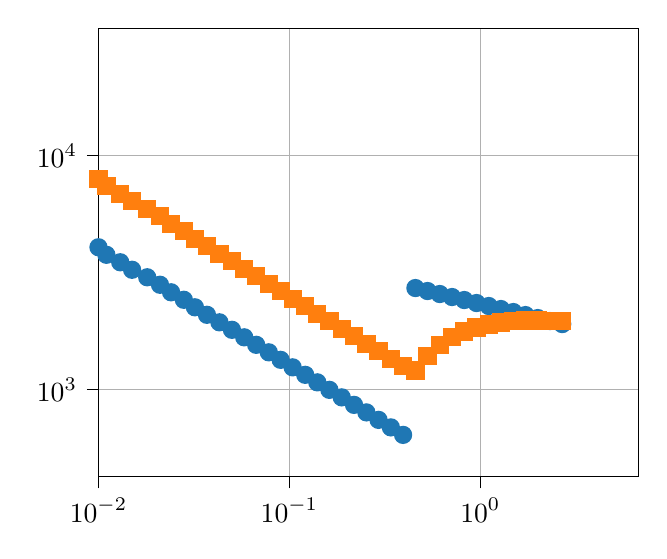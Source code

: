 % This file was created with tikzplotlib v0.10.1.
\begin{tikzpicture}

\definecolor{darkgray176}{RGB}{176,176,176}
\definecolor{darkorange25512714}{RGB}{255,127,14}
\definecolor{steelblue31119180}{RGB}{31,119,180}

\begin{axis}[
log basis x={10},
log basis y={10},
tick align=outside,
tick pos=left,
x grid style={darkgray176},
xmajorgrids,
xmin=0.01, xmax=6.708,
xminorgrids,
xmode=log,
xtick style={color=black},
xtick={0.001,0.01,0.1,1,10,100},
xticklabels={
  \(\displaystyle {10^{-3}}\),
  \(\displaystyle {10^{-2}}\),
  \(\displaystyle {10^{-1}}\),
  \(\displaystyle {10^{0}}\),
  \(\displaystyle {10^{1}}\),
  \(\displaystyle {10^{2}}\)
},
y grid style={darkgray176},
ymajorgrids,
ymin=425.211, ymax=35000,
yminorgrids,
ymode=log,
ytick style={color=black},
ytick={10,100,1000,10000,100000,1000000},
yticklabels={
  \(\displaystyle {10^{1}}\),
  \(\displaystyle {10^{2}}\),
  \(\displaystyle {10^{3}}\),
  \(\displaystyle {10^{4}}\),
  \(\displaystyle {10^{5}}\),
  \(\displaystyle {10^{6}}\)
}
]
\addplot [semithick, steelblue31119180, mark=*, mark size=3, mark options={solid}, only marks]
table {%
3e-08 2321018.899
3.477e-08 2155830.185
4.031e-08 2002398.08
4.672e-08 1859885.857
5.415e-08 1727516.339
6.277e-08 1604567.663
7.276e-08 1490369.339
8.434e-08 1384298.598
9.776e-08 1285776.994
1.133e-07 1194267.249
1.313e-07 1109270.323
1.522e-07 1030322.694
1.765e-07 956993.83
2.045e-07 888883.837
2.371e-07 825621.286
2.748e-07 766861.179
3.185e-07 712283.075
3.692e-07 661589.336
4.28e-07 614503.51
4.961e-07 570768.819
5.75e-07 530146.76
6.665e-07 492415.804
7.726e-07 457370.19
8.955e-07 424818.799
1.038e-06 394584.116
1.203e-06 366501.259
1.395e-06 340417.08
1.617e-06 316189.333
1.874e-06 293685.893
2.172e-06 272784.04
2.517e-06 253369.789
2.918e-06 235337.264
3.382e-06 218588.129
3.921e-06 203031.042
4.544e-06 188581.166
5.268e-06 175159.698
6.106e-06 162693.447
7.077e-06 151114.428
8.203e-06 140359.497
9.509e-06 130370.003
1.102e-05 121091.469
1.278e-05 112473.295
1.481e-05 104468.483
1.716e-05 97033.38
1.99e-05 90127.44
2.306e-05 83713.0
2.673e-05 77755.081
3.098e-05 72221.191
3.592e-05 67081.153
4.163e-05 62306.936
4.825e-05 57872.503
5.593e-05 53753.672
6.483e-05 49927.981
7.515e-05 46374.568
8.711e-05 43074.054
0.0 40008.44
0.0 37161.009
0.0 34516.231
0.0 32059.684
0.0 29777.971
0.0 27658.65
0.0 25690.163
0.0 23861.774
0.0 22163.513
0.0 20586.118
0.0 19120.988
0.001 17760.133
0.001 16496.13
0.001 15322.088
0.001 14231.603
0.001 13218.729
0.001 12277.942
0.001 11404.111
0.001 10592.472
0.002 9838.597
0.002 9138.377
0.002 8487.991
0.003 7883.894
0.003 7322.792
0.003 6801.623
0.004 6317.546
0.005 5867.921
0.005 5450.297
0.006 5062.395
0.007 4702.1
0.008 4367.448
0.01 4056.614
0.011 3767.901
0.013 3499.737
0.015 3250.658
0.018 3019.306
0.021 2804.42
0.024 2604.827
0.028 2419.439
0.032 2247.246
0.037 2087.308
0.043 1938.752
0.05 1800.77
0.058 1672.608
0.067 1553.567
0.078 1442.998
0.09 1340.299
0.104 1244.909
0.121 1156.308
0.14 1074.013
0.162 997.574
0.188 926.576
0.218 860.631
0.253 799.379
0.293 742.487
0.34 689.643
0.394 640.561
0.457 2716.274
0.529 2637.229
0.613 2560.485
0.711 2485.974
0.824 2413.631
0.955 2343.394
1.107 2275.2
1.283 2208.991
1.488 2144.709
1.724 2082.297
1.999 2021.701
2.317 1962.869
2.685 1905.749
};
\addplot [semithick, darkorange25512714, mark=square*, mark size=3, mark options={solid}, only marks]
table {%
3e-08 0
3.477e-08 228030.702
4.031e-08 476563.164
4.672e-08 671061.896
5.415e-08 820361.892
6.277e-08 931984.43
7.276e-08 1012324.597
8.434e-08 1066812.55
9.776e-08 1100052.18
1.133e-07 1115940.287
1.313e-07 1117768.99
1.522e-07 1108313.703
1.765e-07 1089908.675
2.045e-07 1064511.83
2.371e-07 1033760.411
2.748e-07 999018.692
3.185e-07 961418.882
3.692e-07 921896.169
4.28e-07 881218.731
4.961e-07 840013.405
5.75e-07 798787.649
6.665e-07 757948.299
7.726e-07 717817.59
8.955e-07 678646.809
1.038e-06 640627.941
1.203e-06 603903.575
1.395e-06 568575.323
1.617e-06 534710.966
1.874e-06 502350.521
2.172e-06 471511.357
2.517e-06 442192.532
2.918e-06 414378.436
3.382e-06 388041.859
3.921e-06 363146.562
4.544e-06 339649.425
5.268e-06 317502.233
6.106e-06 296653.163
7.077e-06 277048.005
8.203e-06 258631.165
9.509e-06 241346.486
1.102e-05 225137.906
1.278e-05 209949.987
1.481e-05 195728.334
1.716e-05 182419.919
1.99e-05 169973.327
2.306e-05 158338.936
2.673e-05 147469.051
3.098e-05 137317.98
3.592e-05 127842.089
4.163e-05 118999.815
4.825e-05 110751.662
5.593e-05 103060.177
6.483e-05 95889.909
7.515e-05 89207.358
8.711e-05 82980.915
0.0 77180.795
0.0 71778.964
0.0 66749.068
0.0 62066.354
0.0 57707.596
0.0 53651.016
0.0 49876.212
0.0 46364.081
0.0 43096.75
0.0 40057.504
0.0 37230.723
0.001 34601.811
0.001 32157.142
0.001 29883.996
0.001 27770.502
0.001 25805.592
0.001 23978.942
0.001 22280.93
0.001 20702.588
0.002 19235.561
0.002 17872.065
0.002 16604.854
0.003 15427.178
0.003 14332.754
0.003 13315.736
0.004 12370.68
0.005 11492.523
0.005 10676.553
0.006 9918.386
0.007 9213.947
0.008 8559.443
0.01 7951.347
0.011 7386.381
0.013 6861.495
0.015 6373.855
0.018 5920.825
0.021 5499.955
0.024 5108.967
0.028 4745.744
0.032 4408.319
0.037 4094.863
0.043 3803.677
0.05 3533.181
0.058 3281.906
0.067 3048.49
0.078 2831.664
0.09 2630.251
0.104 2443.156
0.121 2269.363
0.14 2107.927
0.162 1957.97
0.188 1818.676
0.218 1689.289
0.253 1569.103
0.293 1457.465
0.34 1353.767
0.394 1257.446
0.457 1205.181
0.529 1396.354
0.613 1550.905
0.711 1674.165
0.824 1770.722
0.955 1844.526
1.107 1898.977
1.283 1937.0
1.488 1961.111
1.724 1973.473
1.999 1975.944
2.317 1970.12
2.685 1957.371
};
\end{axis}

\end{tikzpicture}
